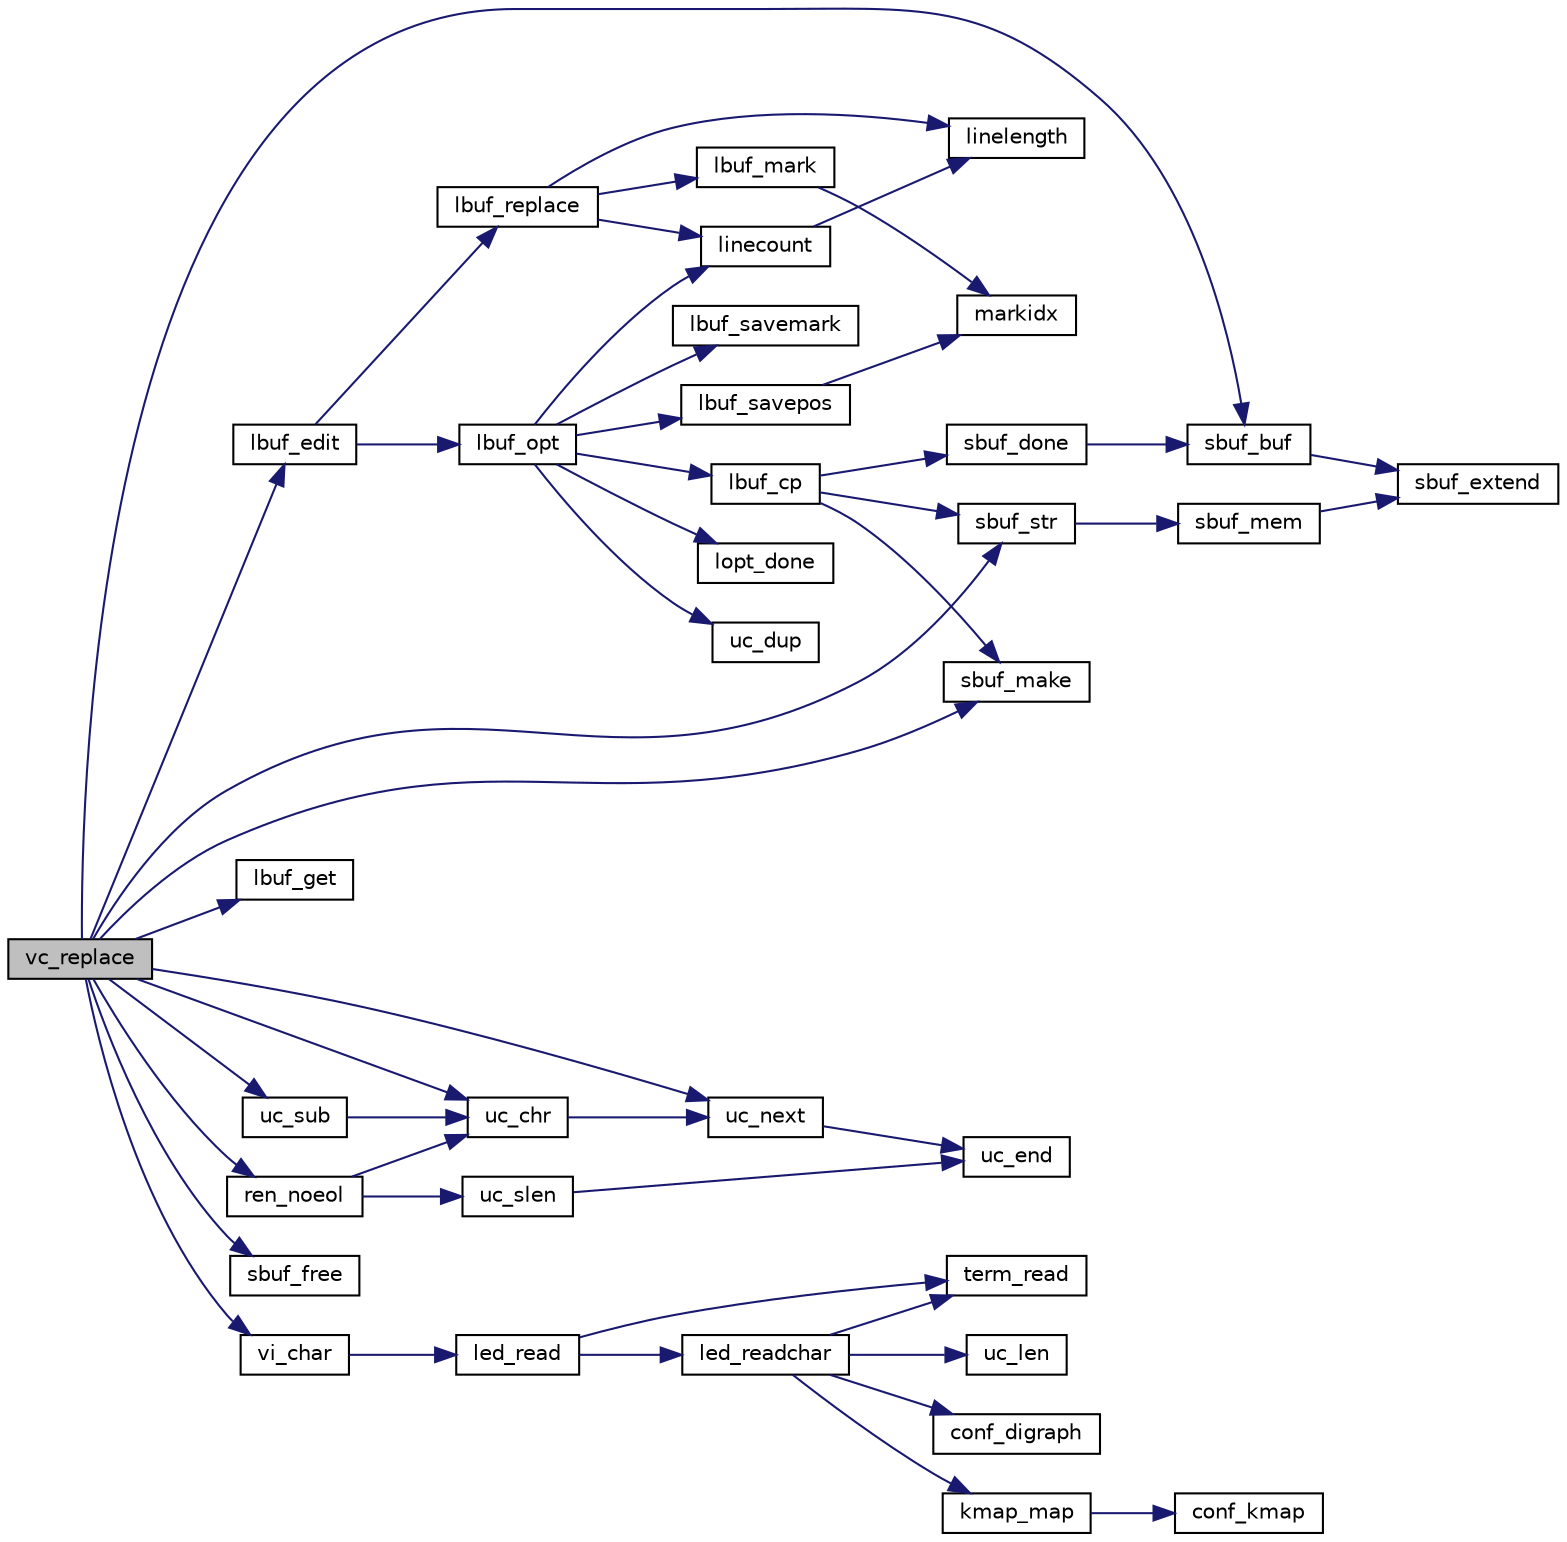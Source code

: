 digraph "vc_replace"
{
 // INTERACTIVE_SVG=YES
 // LATEX_PDF_SIZE
  edge [fontname="Helvetica",fontsize="10",labelfontname="Helvetica",labelfontsize="10"];
  node [fontname="Helvetica",fontsize="10",shape=record];
  rankdir="LR";
  Node1 [label="vc_replace",height=0.2,width=0.4,color="black", fillcolor="grey75", style="filled", fontcolor="black",tooltip=" "];
  Node1 -> Node2 [color="midnightblue",fontsize="10",style="solid",fontname="Helvetica"];
  Node2 [label="lbuf_edit",height=0.2,width=0.4,color="black", fillcolor="white", style="filled",URL="$lbuf_8c.html#ac261b7344d70724c31f360a5dd8e2ffc",tooltip=" "];
  Node2 -> Node3 [color="midnightblue",fontsize="10",style="solid",fontname="Helvetica"];
  Node3 [label="lbuf_opt",height=0.2,width=0.4,color="black", fillcolor="white", style="filled",URL="$lbuf_8c.html#a7882079a375d5591a9f384a80a5599ff",tooltip=" "];
  Node3 -> Node4 [color="midnightblue",fontsize="10",style="solid",fontname="Helvetica"];
  Node4 [label="lbuf_cp",height=0.2,width=0.4,color="black", fillcolor="white", style="filled",URL="$lbuf_8c.html#ad5f7a537d1c72f485481fc22cb8361a6",tooltip=" "];
  Node4 -> Node5 [color="midnightblue",fontsize="10",style="solid",fontname="Helvetica"];
  Node5 [label="sbuf_done",height=0.2,width=0.4,color="black", fillcolor="white", style="filled",URL="$sbuf_8c.html#a7bf14d501d36ce36ee269d77cf2c3fc6",tooltip=" "];
  Node5 -> Node6 [color="midnightblue",fontsize="10",style="solid",fontname="Helvetica"];
  Node6 [label="sbuf_buf",height=0.2,width=0.4,color="black", fillcolor="white", style="filled",URL="$sbuf_8c.html#a4e56760893d5a6797626743840c9adf2",tooltip=" "];
  Node6 -> Node7 [color="midnightblue",fontsize="10",style="solid",fontname="Helvetica"];
  Node7 [label="sbuf_extend",height=0.2,width=0.4,color="black", fillcolor="white", style="filled",URL="$sbuf_8c.html#a4ad75f3948c0340c342a3ea3eb63a6e6",tooltip=" "];
  Node4 -> Node8 [color="midnightblue",fontsize="10",style="solid",fontname="Helvetica"];
  Node8 [label="sbuf_make",height=0.2,width=0.4,color="black", fillcolor="white", style="filled",URL="$sbuf_8c.html#a57748585d6786a2c1aadc2cbe6f2135b",tooltip=" "];
  Node4 -> Node9 [color="midnightblue",fontsize="10",style="solid",fontname="Helvetica"];
  Node9 [label="sbuf_str",height=0.2,width=0.4,color="black", fillcolor="white", style="filled",URL="$sbuf_8c.html#a603d1d6ab090025f5850f10bfa2dec7a",tooltip=" "];
  Node9 -> Node10 [color="midnightblue",fontsize="10",style="solid",fontname="Helvetica"];
  Node10 [label="sbuf_mem",height=0.2,width=0.4,color="black", fillcolor="white", style="filled",URL="$sbuf_8c.html#aa511ac77d6b486accc01c0512ef27ed2",tooltip=" "];
  Node10 -> Node7 [color="midnightblue",fontsize="10",style="solid",fontname="Helvetica"];
  Node3 -> Node11 [color="midnightblue",fontsize="10",style="solid",fontname="Helvetica"];
  Node11 [label="lbuf_savemark",height=0.2,width=0.4,color="black", fillcolor="white", style="filled",URL="$lbuf_8c.html#aedcad8ccce5993eacce71ffc80aaab87",tooltip=" "];
  Node3 -> Node12 [color="midnightblue",fontsize="10",style="solid",fontname="Helvetica"];
  Node12 [label="lbuf_savepos",height=0.2,width=0.4,color="black", fillcolor="white", style="filled",URL="$lbuf_8c.html#a46670f1a015007134b0d5a07ea258fcc",tooltip=" "];
  Node12 -> Node13 [color="midnightblue",fontsize="10",style="solid",fontname="Helvetica"];
  Node13 [label="markidx",height=0.2,width=0.4,color="black", fillcolor="white", style="filled",URL="$lbuf_8c.html#a69221917b521da2cd5f804a9f4694f1a",tooltip=" "];
  Node3 -> Node14 [color="midnightblue",fontsize="10",style="solid",fontname="Helvetica"];
  Node14 [label="linecount",height=0.2,width=0.4,color="black", fillcolor="white", style="filled",URL="$lbuf_8c.html#ab41193f3312b21588338e92e1b144f87",tooltip=" "];
  Node14 -> Node15 [color="midnightblue",fontsize="10",style="solid",fontname="Helvetica"];
  Node15 [label="linelength",height=0.2,width=0.4,color="black", fillcolor="white", style="filled",URL="$lbuf_8c.html#ac559857979b20ce0c64638c9e3e4edec",tooltip=" "];
  Node3 -> Node16 [color="midnightblue",fontsize="10",style="solid",fontname="Helvetica"];
  Node16 [label="lopt_done",height=0.2,width=0.4,color="black", fillcolor="white", style="filled",URL="$lbuf_8c.html#a94a520edd0e2f60713523483cf01c7de",tooltip=" "];
  Node3 -> Node17 [color="midnightblue",fontsize="10",style="solid",fontname="Helvetica"];
  Node17 [label="uc_dup",height=0.2,width=0.4,color="black", fillcolor="white", style="filled",URL="$uc_8c.html#a2844d125d9a2c1d03848dcdf952b0edb",tooltip=" "];
  Node2 -> Node18 [color="midnightblue",fontsize="10",style="solid",fontname="Helvetica"];
  Node18 [label="lbuf_replace",height=0.2,width=0.4,color="black", fillcolor="white", style="filled",URL="$lbuf_8c.html#a7d6629efef5a5cbd324d82e2b0c07c5d",tooltip=" "];
  Node18 -> Node19 [color="midnightblue",fontsize="10",style="solid",fontname="Helvetica"];
  Node19 [label="lbuf_mark",height=0.2,width=0.4,color="black", fillcolor="white", style="filled",URL="$lbuf_8c.html#a5a34f3f60dfd5ea06207d96d821da368",tooltip=" "];
  Node19 -> Node13 [color="midnightblue",fontsize="10",style="solid",fontname="Helvetica"];
  Node18 -> Node14 [color="midnightblue",fontsize="10",style="solid",fontname="Helvetica"];
  Node18 -> Node15 [color="midnightblue",fontsize="10",style="solid",fontname="Helvetica"];
  Node1 -> Node20 [color="midnightblue",fontsize="10",style="solid",fontname="Helvetica"];
  Node20 [label="lbuf_get",height=0.2,width=0.4,color="black", fillcolor="white", style="filled",URL="$lbuf_8c.html#ad0f45475ddc6eb82ecedf63ed1b914d4",tooltip=" "];
  Node1 -> Node21 [color="midnightblue",fontsize="10",style="solid",fontname="Helvetica"];
  Node21 [label="ren_noeol",height=0.2,width=0.4,color="black", fillcolor="white", style="filled",URL="$ren_8c.html#a28bfe0435a7922335e67ebd5258beb13",tooltip=" "];
  Node21 -> Node22 [color="midnightblue",fontsize="10",style="solid",fontname="Helvetica"];
  Node22 [label="uc_chr",height=0.2,width=0.4,color="black", fillcolor="white", style="filled",URL="$uc_8c.html#a2fecd1fc98475ece5f529da3315a9553",tooltip=" "];
  Node22 -> Node23 [color="midnightblue",fontsize="10",style="solid",fontname="Helvetica"];
  Node23 [label="uc_next",height=0.2,width=0.4,color="black", fillcolor="white", style="filled",URL="$uc_8c.html#a79c7c44c06c1febff5680c19667e2676",tooltip=" "];
  Node23 -> Node24 [color="midnightblue",fontsize="10",style="solid",fontname="Helvetica"];
  Node24 [label="uc_end",height=0.2,width=0.4,color="black", fillcolor="white", style="filled",URL="$uc_8c.html#a616e24870a58b86644c34ee077faca11",tooltip=" "];
  Node21 -> Node25 [color="midnightblue",fontsize="10",style="solid",fontname="Helvetica"];
  Node25 [label="uc_slen",height=0.2,width=0.4,color="black", fillcolor="white", style="filled",URL="$uc_8c.html#a8afd7835259109c3ec7bb684d4a1f67f",tooltip=" "];
  Node25 -> Node24 [color="midnightblue",fontsize="10",style="solid",fontname="Helvetica"];
  Node1 -> Node6 [color="midnightblue",fontsize="10",style="solid",fontname="Helvetica"];
  Node1 -> Node26 [color="midnightblue",fontsize="10",style="solid",fontname="Helvetica"];
  Node26 [label="sbuf_free",height=0.2,width=0.4,color="black", fillcolor="white", style="filled",URL="$sbuf_8c.html#a8c1a89868b1999663effb78b4f3fab32",tooltip=" "];
  Node1 -> Node8 [color="midnightblue",fontsize="10",style="solid",fontname="Helvetica"];
  Node1 -> Node9 [color="midnightblue",fontsize="10",style="solid",fontname="Helvetica"];
  Node1 -> Node22 [color="midnightblue",fontsize="10",style="solid",fontname="Helvetica"];
  Node1 -> Node23 [color="midnightblue",fontsize="10",style="solid",fontname="Helvetica"];
  Node1 -> Node27 [color="midnightblue",fontsize="10",style="solid",fontname="Helvetica"];
  Node27 [label="uc_sub",height=0.2,width=0.4,color="black", fillcolor="white", style="filled",URL="$uc_8c.html#a12e27a6877e4a8705aeabfae5ae507db",tooltip=" "];
  Node27 -> Node22 [color="midnightblue",fontsize="10",style="solid",fontname="Helvetica"];
  Node1 -> Node28 [color="midnightblue",fontsize="10",style="solid",fontname="Helvetica"];
  Node28 [label="vi_char",height=0.2,width=0.4,color="black", fillcolor="white", style="filled",URL="$vi_8c.html#a7162c1758b29682a16b65bc9766309f4",tooltip=" "];
  Node28 -> Node29 [color="midnightblue",fontsize="10",style="solid",fontname="Helvetica"];
  Node29 [label="led_read",height=0.2,width=0.4,color="black", fillcolor="white", style="filled",URL="$led_8c.html#a1924b949e033052323dd2153d88e6001",tooltip=" "];
  Node29 -> Node30 [color="midnightblue",fontsize="10",style="solid",fontname="Helvetica"];
  Node30 [label="led_readchar",height=0.2,width=0.4,color="black", fillcolor="white", style="filled",URL="$led_8c.html#a8bbdff3c2783b27081d76136774c5dbf",tooltip=" "];
  Node30 -> Node31 [color="midnightblue",fontsize="10",style="solid",fontname="Helvetica"];
  Node31 [label="conf_digraph",height=0.2,width=0.4,color="black", fillcolor="white", style="filled",URL="$conf_8c.html#acbeed8b0b62960a541af67e17d6c7131",tooltip=" "];
  Node30 -> Node32 [color="midnightblue",fontsize="10",style="solid",fontname="Helvetica"];
  Node32 [label="kmap_map",height=0.2,width=0.4,color="black", fillcolor="white", style="filled",URL="$led_8c.html#a1b9303e418de8d39a47db9256cfd9765",tooltip=" "];
  Node32 -> Node33 [color="midnightblue",fontsize="10",style="solid",fontname="Helvetica"];
  Node33 [label="conf_kmap",height=0.2,width=0.4,color="black", fillcolor="white", style="filled",URL="$conf_8c.html#a701ceb92f75bae1a0d9d805796eb2f84",tooltip=" "];
  Node30 -> Node34 [color="midnightblue",fontsize="10",style="solid",fontname="Helvetica"];
  Node34 [label="term_read",height=0.2,width=0.4,color="black", fillcolor="white", style="filled",URL="$term_8c.html#ab37222c9b84980b0492b34d0a4e32f12",tooltip=" "];
  Node30 -> Node35 [color="midnightblue",fontsize="10",style="solid",fontname="Helvetica"];
  Node35 [label="uc_len",height=0.2,width=0.4,color="black", fillcolor="white", style="filled",URL="$regex_8c.html#a9a0d6d5f93f1eaba8b63b16903c0952d",tooltip=" "];
  Node29 -> Node34 [color="midnightblue",fontsize="10",style="solid",fontname="Helvetica"];
}
